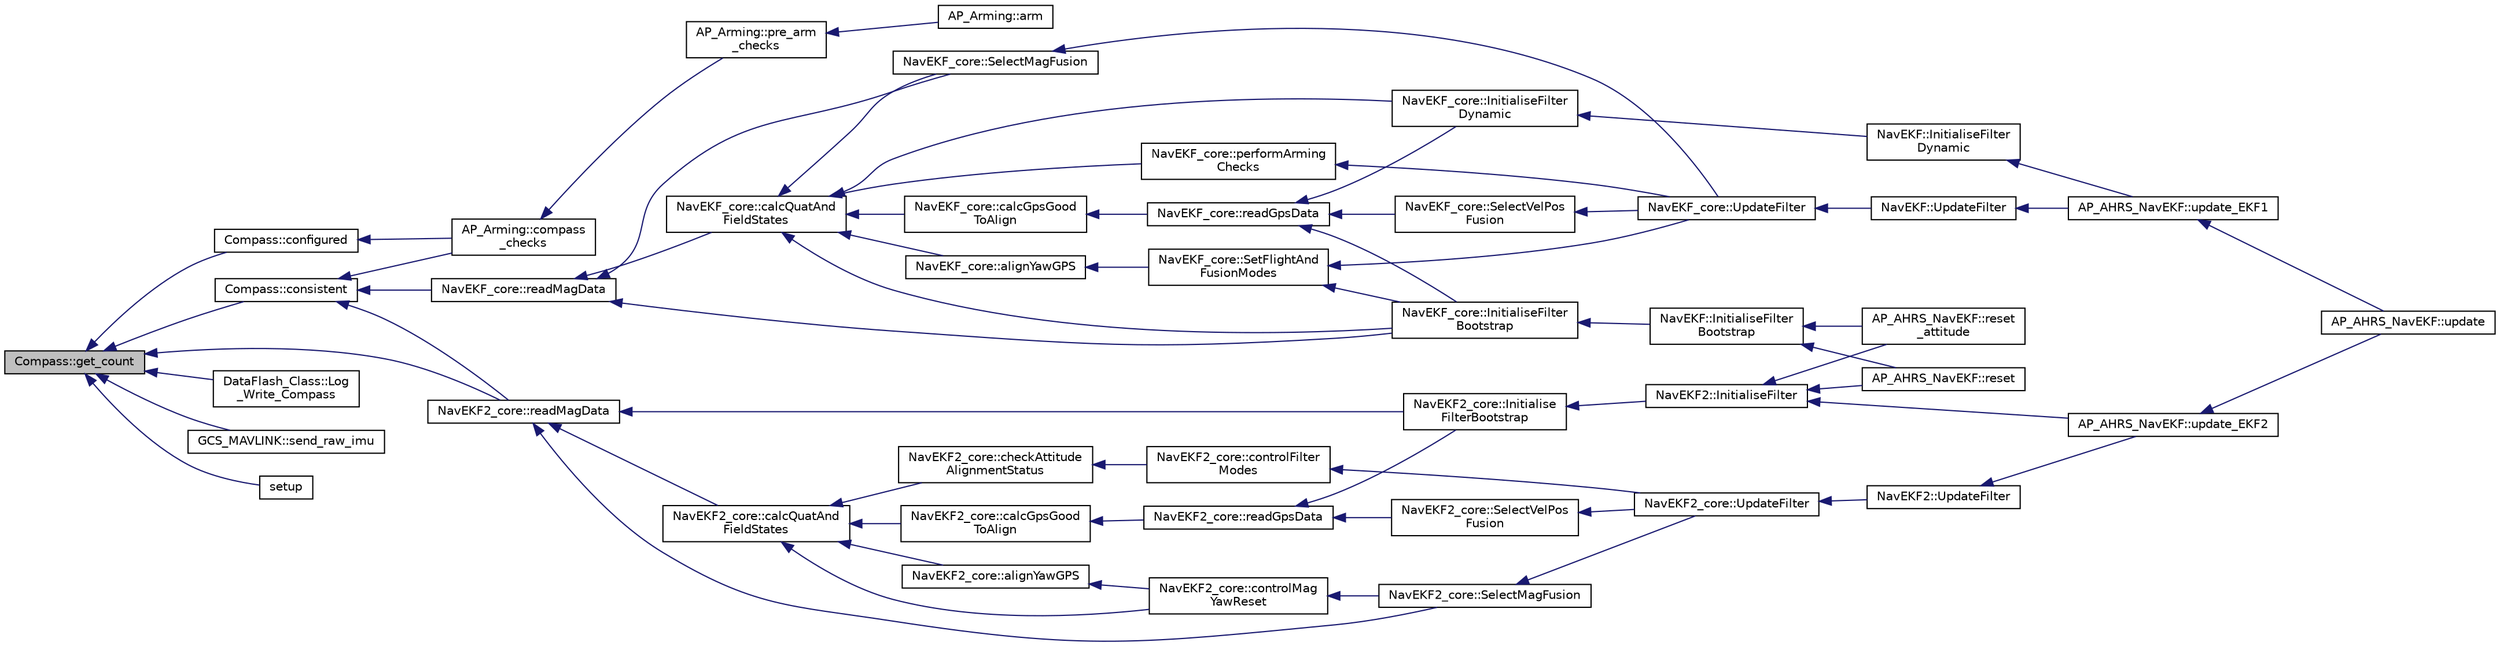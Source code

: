 digraph "Compass::get_count"
{
 // INTERACTIVE_SVG=YES
  edge [fontname="Helvetica",fontsize="10",labelfontname="Helvetica",labelfontsize="10"];
  node [fontname="Helvetica",fontsize="10",shape=record];
  rankdir="LR";
  Node1 [label="Compass::get_count",height=0.2,width=0.4,color="black", fillcolor="grey75", style="filled", fontcolor="black"];
  Node1 -> Node2 [dir="back",color="midnightblue",fontsize="10",style="solid",fontname="Helvetica"];
  Node2 [label="Compass::configured",height=0.2,width=0.4,color="black", fillcolor="white", style="filled",URL="$classCompass.html#a59622e8195dc29485f24d7c27a9cf7f0"];
  Node2 -> Node3 [dir="back",color="midnightblue",fontsize="10",style="solid",fontname="Helvetica"];
  Node3 [label="AP_Arming::compass\l_checks",height=0.2,width=0.4,color="black", fillcolor="white", style="filled",URL="$classAP__Arming.html#a24332b3f5e2e233914bce12e69ae9564"];
  Node3 -> Node4 [dir="back",color="midnightblue",fontsize="10",style="solid",fontname="Helvetica"];
  Node4 [label="AP_Arming::pre_arm\l_checks",height=0.2,width=0.4,color="black", fillcolor="white", style="filled",URL="$classAP__Arming.html#a73c03baf7f22b7124a2ac9e9286a850a"];
  Node4 -> Node5 [dir="back",color="midnightblue",fontsize="10",style="solid",fontname="Helvetica"];
  Node5 [label="AP_Arming::arm",height=0.2,width=0.4,color="black", fillcolor="white", style="filled",URL="$classAP__Arming.html#a47b859d9929a736df2f08a1cad03efcb"];
  Node1 -> Node6 [dir="back",color="midnightblue",fontsize="10",style="solid",fontname="Helvetica"];
  Node6 [label="Compass::consistent",height=0.2,width=0.4,color="black", fillcolor="white", style="filled",URL="$classCompass.html#a59f46d32a935d4faecc4a28d262c4388"];
  Node6 -> Node3 [dir="back",color="midnightblue",fontsize="10",style="solid",fontname="Helvetica"];
  Node6 -> Node7 [dir="back",color="midnightblue",fontsize="10",style="solid",fontname="Helvetica"];
  Node7 [label="NavEKF_core::readMagData",height=0.2,width=0.4,color="black", fillcolor="white", style="filled",URL="$classNavEKF__core.html#a6bca96975c2172ba359a56fa33bcc8ac"];
  Node7 -> Node8 [dir="back",color="midnightblue",fontsize="10",style="solid",fontname="Helvetica"];
  Node8 [label="NavEKF_core::InitialiseFilter\lBootstrap",height=0.2,width=0.4,color="black", fillcolor="white", style="filled",URL="$classNavEKF__core.html#ab5cf1fe4bc4140da298da0ca89f8e3ca"];
  Node8 -> Node9 [dir="back",color="midnightblue",fontsize="10",style="solid",fontname="Helvetica"];
  Node9 [label="NavEKF::InitialiseFilter\lBootstrap",height=0.2,width=0.4,color="black", fillcolor="white", style="filled",URL="$classNavEKF.html#a290932b02347c5247f036fbc3c7af9d8"];
  Node9 -> Node10 [dir="back",color="midnightblue",fontsize="10",style="solid",fontname="Helvetica"];
  Node10 [label="AP_AHRS_NavEKF::reset",height=0.2,width=0.4,color="black", fillcolor="white", style="filled",URL="$classAP__AHRS__NavEKF.html#abdb5e9bc0803f733ab1b0a423baad8d1"];
  Node9 -> Node11 [dir="back",color="midnightblue",fontsize="10",style="solid",fontname="Helvetica"];
  Node11 [label="AP_AHRS_NavEKF::reset\l_attitude",height=0.2,width=0.4,color="black", fillcolor="white", style="filled",URL="$classAP__AHRS__NavEKF.html#ae76a84b4b941df4d8a4304ff242d18a5"];
  Node7 -> Node12 [dir="back",color="midnightblue",fontsize="10",style="solid",fontname="Helvetica"];
  Node12 [label="NavEKF_core::SelectMagFusion",height=0.2,width=0.4,color="black", fillcolor="white", style="filled",URL="$classNavEKF__core.html#a37abf607040d13164cbd5076adcec844"];
  Node12 -> Node13 [dir="back",color="midnightblue",fontsize="10",style="solid",fontname="Helvetica"];
  Node13 [label="NavEKF_core::UpdateFilter",height=0.2,width=0.4,color="black", fillcolor="white", style="filled",URL="$classNavEKF__core.html#addb3791473c00d6f49b485ae3ce22f26"];
  Node13 -> Node14 [dir="back",color="midnightblue",fontsize="10",style="solid",fontname="Helvetica"];
  Node14 [label="NavEKF::UpdateFilter",height=0.2,width=0.4,color="black", fillcolor="white", style="filled",URL="$classNavEKF.html#a58d3c9694abab421e8eadd78e72ac67c"];
  Node14 -> Node15 [dir="back",color="midnightblue",fontsize="10",style="solid",fontname="Helvetica"];
  Node15 [label="AP_AHRS_NavEKF::update_EKF1",height=0.2,width=0.4,color="black", fillcolor="white", style="filled",URL="$classAP__AHRS__NavEKF.html#aff7b2c4f3428a48ab5ed210e89df4f76"];
  Node15 -> Node16 [dir="back",color="midnightblue",fontsize="10",style="solid",fontname="Helvetica"];
  Node16 [label="AP_AHRS_NavEKF::update",height=0.2,width=0.4,color="black", fillcolor="white", style="filled",URL="$classAP__AHRS__NavEKF.html#a9d5f47f1bc0e3864bbc4c6c6e2ca8b1c"];
  Node7 -> Node17 [dir="back",color="midnightblue",fontsize="10",style="solid",fontname="Helvetica"];
  Node17 [label="NavEKF_core::calcQuatAnd\lFieldStates",height=0.2,width=0.4,color="black", fillcolor="white", style="filled",URL="$classNavEKF__core.html#a35eda8605e93abe2e9d469c60fe29fa4"];
  Node17 -> Node18 [dir="back",color="midnightblue",fontsize="10",style="solid",fontname="Helvetica"];
  Node18 [label="NavEKF_core::InitialiseFilter\lDynamic",height=0.2,width=0.4,color="black", fillcolor="white", style="filled",URL="$classNavEKF__core.html#a88ff1e4a9bbafca3f735e3891b8fa2fa"];
  Node18 -> Node19 [dir="back",color="midnightblue",fontsize="10",style="solid",fontname="Helvetica"];
  Node19 [label="NavEKF::InitialiseFilter\lDynamic",height=0.2,width=0.4,color="black", fillcolor="white", style="filled",URL="$classNavEKF.html#a12500a621febd8f914f6e16db4c28759"];
  Node19 -> Node15 [dir="back",color="midnightblue",fontsize="10",style="solid",fontname="Helvetica"];
  Node17 -> Node8 [dir="back",color="midnightblue",fontsize="10",style="solid",fontname="Helvetica"];
  Node17 -> Node12 [dir="back",color="midnightblue",fontsize="10",style="solid",fontname="Helvetica"];
  Node17 -> Node20 [dir="back",color="midnightblue",fontsize="10",style="solid",fontname="Helvetica"];
  Node20 [label="NavEKF_core::alignYawGPS",height=0.2,width=0.4,color="black", fillcolor="white", style="filled",URL="$classNavEKF__core.html#adb443a8228f901a797432cadfef94f09"];
  Node20 -> Node21 [dir="back",color="midnightblue",fontsize="10",style="solid",fontname="Helvetica"];
  Node21 [label="NavEKF_core::SetFlightAnd\lFusionModes",height=0.2,width=0.4,color="black", fillcolor="white", style="filled",URL="$classNavEKF__core.html#ae2024878cb7582599b10e69477313fda"];
  Node21 -> Node8 [dir="back",color="midnightblue",fontsize="10",style="solid",fontname="Helvetica"];
  Node21 -> Node13 [dir="back",color="midnightblue",fontsize="10",style="solid",fontname="Helvetica"];
  Node17 -> Node22 [dir="back",color="midnightblue",fontsize="10",style="solid",fontname="Helvetica"];
  Node22 [label="NavEKF_core::performArming\lChecks",height=0.2,width=0.4,color="black", fillcolor="white", style="filled",URL="$classNavEKF__core.html#a11622afea6e79a1f24ffa31299a51ee8"];
  Node22 -> Node13 [dir="back",color="midnightblue",fontsize="10",style="solid",fontname="Helvetica"];
  Node17 -> Node23 [dir="back",color="midnightblue",fontsize="10",style="solid",fontname="Helvetica"];
  Node23 [label="NavEKF_core::calcGpsGood\lToAlign",height=0.2,width=0.4,color="black", fillcolor="white", style="filled",URL="$classNavEKF__core.html#acab2d8eaf3c773c1ec8d27a79fd7f374"];
  Node23 -> Node24 [dir="back",color="midnightblue",fontsize="10",style="solid",fontname="Helvetica"];
  Node24 [label="NavEKF_core::readGpsData",height=0.2,width=0.4,color="black", fillcolor="white", style="filled",URL="$classNavEKF__core.html#a93e62bbf5bd5071291db0515975e8124"];
  Node24 -> Node18 [dir="back",color="midnightblue",fontsize="10",style="solid",fontname="Helvetica"];
  Node24 -> Node8 [dir="back",color="midnightblue",fontsize="10",style="solid",fontname="Helvetica"];
  Node24 -> Node25 [dir="back",color="midnightblue",fontsize="10",style="solid",fontname="Helvetica"];
  Node25 [label="NavEKF_core::SelectVelPos\lFusion",height=0.2,width=0.4,color="black", fillcolor="white", style="filled",URL="$classNavEKF__core.html#a20167ef21dc07706f5719ff38a2c60a5"];
  Node25 -> Node13 [dir="back",color="midnightblue",fontsize="10",style="solid",fontname="Helvetica"];
  Node6 -> Node26 [dir="back",color="midnightblue",fontsize="10",style="solid",fontname="Helvetica"];
  Node26 [label="NavEKF2_core::readMagData",height=0.2,width=0.4,color="black", fillcolor="white", style="filled",URL="$classNavEKF2__core.html#abf6ac301297f486d9690d97c7a19dad8"];
  Node26 -> Node27 [dir="back",color="midnightblue",fontsize="10",style="solid",fontname="Helvetica"];
  Node27 [label="NavEKF2_core::Initialise\lFilterBootstrap",height=0.2,width=0.4,color="black", fillcolor="white", style="filled",URL="$classNavEKF2__core.html#a4a06ae47c3edebdecd2b179a0567f00b"];
  Node27 -> Node28 [dir="back",color="midnightblue",fontsize="10",style="solid",fontname="Helvetica"];
  Node28 [label="NavEKF2::InitialiseFilter",height=0.2,width=0.4,color="black", fillcolor="white", style="filled",URL="$classNavEKF2.html#a9c447b8d84abf2dfc845ddbbbad46a2b"];
  Node28 -> Node29 [dir="back",color="midnightblue",fontsize="10",style="solid",fontname="Helvetica"];
  Node29 [label="AP_AHRS_NavEKF::update_EKF2",height=0.2,width=0.4,color="black", fillcolor="white", style="filled",URL="$classAP__AHRS__NavEKF.html#a0187c6d3d4348b002a204c05d3e94b07"];
  Node29 -> Node16 [dir="back",color="midnightblue",fontsize="10",style="solid",fontname="Helvetica"];
  Node28 -> Node10 [dir="back",color="midnightblue",fontsize="10",style="solid",fontname="Helvetica"];
  Node28 -> Node11 [dir="back",color="midnightblue",fontsize="10",style="solid",fontname="Helvetica"];
  Node26 -> Node30 [dir="back",color="midnightblue",fontsize="10",style="solid",fontname="Helvetica"];
  Node30 [label="NavEKF2_core::calcQuatAnd\lFieldStates",height=0.2,width=0.4,color="black", fillcolor="white", style="filled",URL="$classNavEKF2__core.html#af6d172634e15ba1643bf4c53c390f5e2"];
  Node30 -> Node31 [dir="back",color="midnightblue",fontsize="10",style="solid",fontname="Helvetica"];
  Node31 [label="NavEKF2_core::checkAttitude\lAlignmentStatus",height=0.2,width=0.4,color="black", fillcolor="white", style="filled",URL="$classNavEKF2__core.html#aeae0381fbcdde23ea1a58f929d0aeafb"];
  Node31 -> Node32 [dir="back",color="midnightblue",fontsize="10",style="solid",fontname="Helvetica"];
  Node32 [label="NavEKF2_core::controlFilter\lModes",height=0.2,width=0.4,color="black", fillcolor="white", style="filled",URL="$classNavEKF2__core.html#a9c41b138c335540f4cc51c4b3fff9b9f"];
  Node32 -> Node33 [dir="back",color="midnightblue",fontsize="10",style="solid",fontname="Helvetica"];
  Node33 [label="NavEKF2_core::UpdateFilter",height=0.2,width=0.4,color="black", fillcolor="white", style="filled",URL="$classNavEKF2__core.html#a5f5c815cbd5ebba30d731f89f87726c3"];
  Node33 -> Node34 [dir="back",color="midnightblue",fontsize="10",style="solid",fontname="Helvetica"];
  Node34 [label="NavEKF2::UpdateFilter",height=0.2,width=0.4,color="black", fillcolor="white", style="filled",URL="$classNavEKF2.html#a72815b1bbd9d7ceb0ff7ae52d14516df"];
  Node34 -> Node29 [dir="back",color="midnightblue",fontsize="10",style="solid",fontname="Helvetica"];
  Node30 -> Node35 [dir="back",color="midnightblue",fontsize="10",style="solid",fontname="Helvetica"];
  Node35 [label="NavEKF2_core::controlMag\lYawReset",height=0.2,width=0.4,color="black", fillcolor="white", style="filled",URL="$classNavEKF2__core.html#a3989e564224adfa26b0e32a5a03aca10"];
  Node35 -> Node36 [dir="back",color="midnightblue",fontsize="10",style="solid",fontname="Helvetica"];
  Node36 [label="NavEKF2_core::SelectMagFusion",height=0.2,width=0.4,color="black", fillcolor="white", style="filled",URL="$classNavEKF2__core.html#aa0f6cd840e93e0233f056c88ce45ef85"];
  Node36 -> Node33 [dir="back",color="midnightblue",fontsize="10",style="solid",fontname="Helvetica"];
  Node30 -> Node37 [dir="back",color="midnightblue",fontsize="10",style="solid",fontname="Helvetica"];
  Node37 [label="NavEKF2_core::alignYawGPS",height=0.2,width=0.4,color="black", fillcolor="white", style="filled",URL="$classNavEKF2__core.html#a58dc1ea1ca1648bb0fbc66d301d764e9"];
  Node37 -> Node35 [dir="back",color="midnightblue",fontsize="10",style="solid",fontname="Helvetica"];
  Node30 -> Node38 [dir="back",color="midnightblue",fontsize="10",style="solid",fontname="Helvetica"];
  Node38 [label="NavEKF2_core::calcGpsGood\lToAlign",height=0.2,width=0.4,color="black", fillcolor="white", style="filled",URL="$classNavEKF2__core.html#af17ad10645eedde6134e5988ed2b80b2"];
  Node38 -> Node39 [dir="back",color="midnightblue",fontsize="10",style="solid",fontname="Helvetica"];
  Node39 [label="NavEKF2_core::readGpsData",height=0.2,width=0.4,color="black", fillcolor="white", style="filled",URL="$classNavEKF2__core.html#ae325dba2deac733f1de41c5e7ee4f707"];
  Node39 -> Node27 [dir="back",color="midnightblue",fontsize="10",style="solid",fontname="Helvetica"];
  Node39 -> Node40 [dir="back",color="midnightblue",fontsize="10",style="solid",fontname="Helvetica"];
  Node40 [label="NavEKF2_core::SelectVelPos\lFusion",height=0.2,width=0.4,color="black", fillcolor="white", style="filled",URL="$classNavEKF2__core.html#aff31047fa71772bca7ce574617ede0f6"];
  Node40 -> Node33 [dir="back",color="midnightblue",fontsize="10",style="solid",fontname="Helvetica"];
  Node26 -> Node36 [dir="back",color="midnightblue",fontsize="10",style="solid",fontname="Helvetica"];
  Node1 -> Node41 [dir="back",color="midnightblue",fontsize="10",style="solid",fontname="Helvetica"];
  Node41 [label="DataFlash_Class::Log\l_Write_Compass",height=0.2,width=0.4,color="black", fillcolor="white", style="filled",URL="$classDataFlash__Class.html#a7dff40002b9543349aa1a1306ec7eefa"];
  Node1 -> Node26 [dir="back",color="midnightblue",fontsize="10",style="solid",fontname="Helvetica"];
  Node1 -> Node42 [dir="back",color="midnightblue",fontsize="10",style="solid",fontname="Helvetica"];
  Node42 [label="GCS_MAVLINK::send_raw_imu",height=0.2,width=0.4,color="black", fillcolor="white", style="filled",URL="$classGCS__MAVLINK.html#a1ea3917be194d738e83571ae4910eb80"];
  Node1 -> Node43 [dir="back",color="midnightblue",fontsize="10",style="solid",fontname="Helvetica"];
  Node43 [label="setup",height=0.2,width=0.4,color="black", fillcolor="white", style="filled",URL="$AP__Compass__test_8cpp.html#a4fc01d736fe50cf5b977f755b675f11d"];
}
